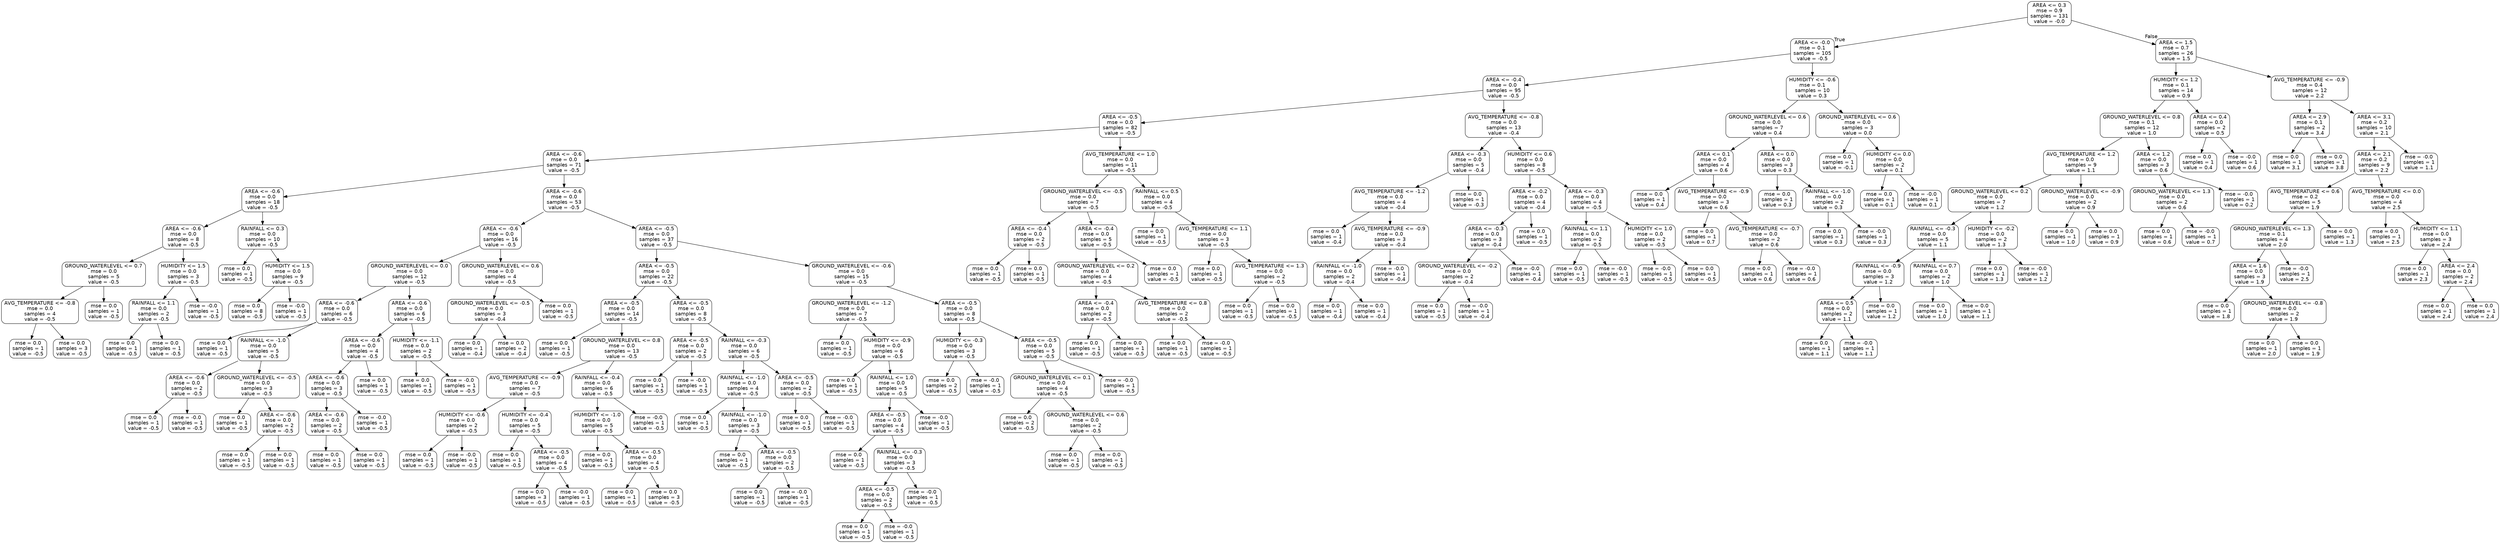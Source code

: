 digraph Tree {
node [shape=box, style="rounded", color="black", fontname=helvetica] ;
edge [fontname=helvetica] ;
0 [label="AREA <= 0.3\nmse = 0.9\nsamples = 131\nvalue = -0.0"] ;
1 [label="AREA <= -0.0\nmse = 0.1\nsamples = 105\nvalue = -0.5"] ;
0 -> 1 [labeldistance=2.5, labelangle=45, headlabel="True"] ;
2 [label="AREA <= -0.4\nmse = 0.0\nsamples = 95\nvalue = -0.5"] ;
1 -> 2 ;
3 [label="AREA <= -0.5\nmse = 0.0\nsamples = 82\nvalue = -0.5"] ;
2 -> 3 ;
4 [label="AREA <= -0.6\nmse = 0.0\nsamples = 71\nvalue = -0.5"] ;
3 -> 4 ;
5 [label="AREA <= -0.6\nmse = 0.0\nsamples = 18\nvalue = -0.5"] ;
4 -> 5 ;
6 [label="AREA <= -0.6\nmse = 0.0\nsamples = 8\nvalue = -0.5"] ;
5 -> 6 ;
7 [label="GROUND_WATERLEVEL <= 0.7\nmse = 0.0\nsamples = 5\nvalue = -0.5"] ;
6 -> 7 ;
8 [label="AVG_TEMPERATURE <= -0.8\nmse = 0.0\nsamples = 4\nvalue = -0.5"] ;
7 -> 8 ;
9 [label="mse = 0.0\nsamples = 1\nvalue = -0.5"] ;
8 -> 9 ;
10 [label="mse = 0.0\nsamples = 3\nvalue = -0.5"] ;
8 -> 10 ;
11 [label="mse = 0.0\nsamples = 1\nvalue = -0.5"] ;
7 -> 11 ;
12 [label="HUMIDITY <= 1.5\nmse = 0.0\nsamples = 3\nvalue = -0.5"] ;
6 -> 12 ;
13 [label="RAINFALL <= 1.1\nmse = 0.0\nsamples = 2\nvalue = -0.5"] ;
12 -> 13 ;
14 [label="mse = 0.0\nsamples = 1\nvalue = -0.5"] ;
13 -> 14 ;
15 [label="mse = 0.0\nsamples = 1\nvalue = -0.5"] ;
13 -> 15 ;
16 [label="mse = -0.0\nsamples = 1\nvalue = -0.5"] ;
12 -> 16 ;
17 [label="RAINFALL <= 0.3\nmse = 0.0\nsamples = 10\nvalue = -0.5"] ;
5 -> 17 ;
18 [label="mse = 0.0\nsamples = 1\nvalue = -0.5"] ;
17 -> 18 ;
19 [label="HUMIDITY <= 1.5\nmse = 0.0\nsamples = 9\nvalue = -0.5"] ;
17 -> 19 ;
20 [label="mse = 0.0\nsamples = 8\nvalue = -0.5"] ;
19 -> 20 ;
21 [label="mse = -0.0\nsamples = 1\nvalue = -0.5"] ;
19 -> 21 ;
22 [label="AREA <= -0.6\nmse = 0.0\nsamples = 53\nvalue = -0.5"] ;
4 -> 22 ;
23 [label="AREA <= -0.6\nmse = 0.0\nsamples = 16\nvalue = -0.5"] ;
22 -> 23 ;
24 [label="GROUND_WATERLEVEL <= 0.0\nmse = 0.0\nsamples = 12\nvalue = -0.5"] ;
23 -> 24 ;
25 [label="AREA <= -0.6\nmse = 0.0\nsamples = 6\nvalue = -0.5"] ;
24 -> 25 ;
26 [label="mse = 0.0\nsamples = 1\nvalue = -0.5"] ;
25 -> 26 ;
27 [label="RAINFALL <= -1.0\nmse = 0.0\nsamples = 5\nvalue = -0.5"] ;
25 -> 27 ;
28 [label="AREA <= -0.6\nmse = 0.0\nsamples = 2\nvalue = -0.5"] ;
27 -> 28 ;
29 [label="mse = 0.0\nsamples = 1\nvalue = -0.5"] ;
28 -> 29 ;
30 [label="mse = -0.0\nsamples = 1\nvalue = -0.5"] ;
28 -> 30 ;
31 [label="GROUND_WATERLEVEL <= -0.5\nmse = 0.0\nsamples = 3\nvalue = -0.5"] ;
27 -> 31 ;
32 [label="mse = 0.0\nsamples = 1\nvalue = -0.5"] ;
31 -> 32 ;
33 [label="AREA <= -0.6\nmse = 0.0\nsamples = 2\nvalue = -0.5"] ;
31 -> 33 ;
34 [label="mse = 0.0\nsamples = 1\nvalue = -0.5"] ;
33 -> 34 ;
35 [label="mse = 0.0\nsamples = 1\nvalue = -0.5"] ;
33 -> 35 ;
36 [label="AREA <= -0.6\nmse = 0.0\nsamples = 6\nvalue = -0.5"] ;
24 -> 36 ;
37 [label="AREA <= -0.6\nmse = 0.0\nsamples = 4\nvalue = -0.5"] ;
36 -> 37 ;
38 [label="AREA <= -0.6\nmse = 0.0\nsamples = 3\nvalue = -0.5"] ;
37 -> 38 ;
39 [label="AREA <= -0.6\nmse = 0.0\nsamples = 2\nvalue = -0.5"] ;
38 -> 39 ;
40 [label="mse = 0.0\nsamples = 1\nvalue = -0.5"] ;
39 -> 40 ;
41 [label="mse = 0.0\nsamples = 1\nvalue = -0.5"] ;
39 -> 41 ;
42 [label="mse = -0.0\nsamples = 1\nvalue = -0.5"] ;
38 -> 42 ;
43 [label="mse = 0.0\nsamples = 1\nvalue = -0.5"] ;
37 -> 43 ;
44 [label="HUMIDITY <= -1.1\nmse = 0.0\nsamples = 2\nvalue = -0.5"] ;
36 -> 44 ;
45 [label="mse = 0.0\nsamples = 1\nvalue = -0.5"] ;
44 -> 45 ;
46 [label="mse = -0.0\nsamples = 1\nvalue = -0.5"] ;
44 -> 46 ;
47 [label="GROUND_WATERLEVEL <= 0.6\nmse = 0.0\nsamples = 4\nvalue = -0.5"] ;
23 -> 47 ;
48 [label="GROUND_WATERLEVEL <= -0.5\nmse = 0.0\nsamples = 3\nvalue = -0.4"] ;
47 -> 48 ;
49 [label="mse = 0.0\nsamples = 1\nvalue = -0.4"] ;
48 -> 49 ;
50 [label="mse = 0.0\nsamples = 2\nvalue = -0.4"] ;
48 -> 50 ;
51 [label="mse = 0.0\nsamples = 1\nvalue = -0.5"] ;
47 -> 51 ;
52 [label="AREA <= -0.5\nmse = 0.0\nsamples = 37\nvalue = -0.5"] ;
22 -> 52 ;
53 [label="AREA <= -0.5\nmse = 0.0\nsamples = 22\nvalue = -0.5"] ;
52 -> 53 ;
54 [label="AREA <= -0.5\nmse = 0.0\nsamples = 14\nvalue = -0.5"] ;
53 -> 54 ;
55 [label="mse = 0.0\nsamples = 1\nvalue = -0.5"] ;
54 -> 55 ;
56 [label="GROUND_WATERLEVEL <= 0.8\nmse = 0.0\nsamples = 13\nvalue = -0.5"] ;
54 -> 56 ;
57 [label="AVG_TEMPERATURE <= -0.9\nmse = 0.0\nsamples = 7\nvalue = -0.5"] ;
56 -> 57 ;
58 [label="HUMIDITY <= -0.6\nmse = 0.0\nsamples = 2\nvalue = -0.5"] ;
57 -> 58 ;
59 [label="mse = 0.0\nsamples = 1\nvalue = -0.5"] ;
58 -> 59 ;
60 [label="mse = -0.0\nsamples = 1\nvalue = -0.5"] ;
58 -> 60 ;
61 [label="HUMIDITY <= -0.4\nmse = 0.0\nsamples = 5\nvalue = -0.5"] ;
57 -> 61 ;
62 [label="mse = 0.0\nsamples = 1\nvalue = -0.5"] ;
61 -> 62 ;
63 [label="AREA <= -0.5\nmse = 0.0\nsamples = 4\nvalue = -0.5"] ;
61 -> 63 ;
64 [label="mse = 0.0\nsamples = 3\nvalue = -0.5"] ;
63 -> 64 ;
65 [label="mse = -0.0\nsamples = 1\nvalue = -0.5"] ;
63 -> 65 ;
66 [label="RAINFALL <= -0.4\nmse = 0.0\nsamples = 6\nvalue = -0.5"] ;
56 -> 66 ;
67 [label="HUMIDITY <= -1.0\nmse = 0.0\nsamples = 5\nvalue = -0.5"] ;
66 -> 67 ;
68 [label="mse = 0.0\nsamples = 1\nvalue = -0.5"] ;
67 -> 68 ;
69 [label="AREA <= -0.5\nmse = 0.0\nsamples = 4\nvalue = -0.5"] ;
67 -> 69 ;
70 [label="mse = 0.0\nsamples = 1\nvalue = -0.5"] ;
69 -> 70 ;
71 [label="mse = 0.0\nsamples = 3\nvalue = -0.5"] ;
69 -> 71 ;
72 [label="mse = -0.0\nsamples = 1\nvalue = -0.5"] ;
66 -> 72 ;
73 [label="AREA <= -0.5\nmse = 0.0\nsamples = 8\nvalue = -0.5"] ;
53 -> 73 ;
74 [label="AREA <= -0.5\nmse = 0.0\nsamples = 2\nvalue = -0.5"] ;
73 -> 74 ;
75 [label="mse = 0.0\nsamples = 1\nvalue = -0.5"] ;
74 -> 75 ;
76 [label="mse = -0.0\nsamples = 1\nvalue = -0.5"] ;
74 -> 76 ;
77 [label="RAINFALL <= -0.3\nmse = 0.0\nsamples = 6\nvalue = -0.5"] ;
73 -> 77 ;
78 [label="RAINFALL <= -1.0\nmse = 0.0\nsamples = 4\nvalue = -0.5"] ;
77 -> 78 ;
79 [label="mse = 0.0\nsamples = 1\nvalue = -0.5"] ;
78 -> 79 ;
80 [label="RAINFALL <= -1.0\nmse = 0.0\nsamples = 3\nvalue = -0.5"] ;
78 -> 80 ;
81 [label="mse = 0.0\nsamples = 1\nvalue = -0.5"] ;
80 -> 81 ;
82 [label="AREA <= -0.5\nmse = 0.0\nsamples = 2\nvalue = -0.5"] ;
80 -> 82 ;
83 [label="mse = 0.0\nsamples = 1\nvalue = -0.5"] ;
82 -> 83 ;
84 [label="mse = -0.0\nsamples = 1\nvalue = -0.5"] ;
82 -> 84 ;
85 [label="AREA <= -0.5\nmse = 0.0\nsamples = 2\nvalue = -0.5"] ;
77 -> 85 ;
86 [label="mse = 0.0\nsamples = 1\nvalue = -0.5"] ;
85 -> 86 ;
87 [label="mse = -0.0\nsamples = 1\nvalue = -0.5"] ;
85 -> 87 ;
88 [label="GROUND_WATERLEVEL <= -0.6\nmse = 0.0\nsamples = 15\nvalue = -0.5"] ;
52 -> 88 ;
89 [label="GROUND_WATERLEVEL <= -1.2\nmse = 0.0\nsamples = 7\nvalue = -0.5"] ;
88 -> 89 ;
90 [label="mse = 0.0\nsamples = 1\nvalue = -0.5"] ;
89 -> 90 ;
91 [label="HUMIDITY <= -0.9\nmse = 0.0\nsamples = 6\nvalue = -0.5"] ;
89 -> 91 ;
92 [label="mse = 0.0\nsamples = 1\nvalue = -0.5"] ;
91 -> 92 ;
93 [label="RAINFALL <= 1.0\nmse = 0.0\nsamples = 5\nvalue = -0.5"] ;
91 -> 93 ;
94 [label="AREA <= -0.5\nmse = 0.0\nsamples = 4\nvalue = -0.5"] ;
93 -> 94 ;
95 [label="mse = 0.0\nsamples = 1\nvalue = -0.5"] ;
94 -> 95 ;
96 [label="RAINFALL <= -0.3\nmse = 0.0\nsamples = 3\nvalue = -0.5"] ;
94 -> 96 ;
97 [label="AREA <= -0.5\nmse = 0.0\nsamples = 2\nvalue = -0.5"] ;
96 -> 97 ;
98 [label="mse = 0.0\nsamples = 1\nvalue = -0.5"] ;
97 -> 98 ;
99 [label="mse = -0.0\nsamples = 1\nvalue = -0.5"] ;
97 -> 99 ;
100 [label="mse = -0.0\nsamples = 1\nvalue = -0.5"] ;
96 -> 100 ;
101 [label="mse = -0.0\nsamples = 1\nvalue = -0.5"] ;
93 -> 101 ;
102 [label="AREA <= -0.5\nmse = 0.0\nsamples = 8\nvalue = -0.5"] ;
88 -> 102 ;
103 [label="HUMIDITY <= -0.3\nmse = 0.0\nsamples = 3\nvalue = -0.5"] ;
102 -> 103 ;
104 [label="mse = 0.0\nsamples = 2\nvalue = -0.5"] ;
103 -> 104 ;
105 [label="mse = -0.0\nsamples = 1\nvalue = -0.5"] ;
103 -> 105 ;
106 [label="AREA <= -0.5\nmse = 0.0\nsamples = 5\nvalue = -0.5"] ;
102 -> 106 ;
107 [label="GROUND_WATERLEVEL <= 0.1\nmse = 0.0\nsamples = 4\nvalue = -0.5"] ;
106 -> 107 ;
108 [label="mse = 0.0\nsamples = 2\nvalue = -0.5"] ;
107 -> 108 ;
109 [label="GROUND_WATERLEVEL <= 0.6\nmse = 0.0\nsamples = 2\nvalue = -0.5"] ;
107 -> 109 ;
110 [label="mse = 0.0\nsamples = 1\nvalue = -0.5"] ;
109 -> 110 ;
111 [label="mse = 0.0\nsamples = 1\nvalue = -0.5"] ;
109 -> 111 ;
112 [label="mse = -0.0\nsamples = 1\nvalue = -0.5"] ;
106 -> 112 ;
113 [label="AVG_TEMPERATURE <= 1.0\nmse = 0.0\nsamples = 11\nvalue = -0.5"] ;
3 -> 113 ;
114 [label="GROUND_WATERLEVEL <= -0.5\nmse = 0.0\nsamples = 7\nvalue = -0.5"] ;
113 -> 114 ;
115 [label="AREA <= -0.4\nmse = 0.0\nsamples = 2\nvalue = -0.5"] ;
114 -> 115 ;
116 [label="mse = 0.0\nsamples = 1\nvalue = -0.5"] ;
115 -> 116 ;
117 [label="mse = 0.0\nsamples = 1\nvalue = -0.5"] ;
115 -> 117 ;
118 [label="AREA <= -0.4\nmse = 0.0\nsamples = 5\nvalue = -0.5"] ;
114 -> 118 ;
119 [label="GROUND_WATERLEVEL <= 0.2\nmse = 0.0\nsamples = 4\nvalue = -0.5"] ;
118 -> 119 ;
120 [label="AREA <= -0.4\nmse = 0.0\nsamples = 2\nvalue = -0.5"] ;
119 -> 120 ;
121 [label="mse = 0.0\nsamples = 1\nvalue = -0.5"] ;
120 -> 121 ;
122 [label="mse = 0.0\nsamples = 1\nvalue = -0.5"] ;
120 -> 122 ;
123 [label="AVG_TEMPERATURE <= 0.8\nmse = 0.0\nsamples = 2\nvalue = -0.5"] ;
119 -> 123 ;
124 [label="mse = 0.0\nsamples = 1\nvalue = -0.5"] ;
123 -> 124 ;
125 [label="mse = -0.0\nsamples = 1\nvalue = -0.5"] ;
123 -> 125 ;
126 [label="mse = 0.0\nsamples = 1\nvalue = -0.5"] ;
118 -> 126 ;
127 [label="RAINFALL <= 0.5\nmse = 0.0\nsamples = 4\nvalue = -0.5"] ;
113 -> 127 ;
128 [label="mse = 0.0\nsamples = 1\nvalue = -0.5"] ;
127 -> 128 ;
129 [label="AVG_TEMPERATURE <= 1.1\nmse = 0.0\nsamples = 3\nvalue = -0.5"] ;
127 -> 129 ;
130 [label="mse = 0.0\nsamples = 1\nvalue = -0.5"] ;
129 -> 130 ;
131 [label="AVG_TEMPERATURE <= 1.3\nmse = 0.0\nsamples = 2\nvalue = -0.5"] ;
129 -> 131 ;
132 [label="mse = 0.0\nsamples = 1\nvalue = -0.5"] ;
131 -> 132 ;
133 [label="mse = 0.0\nsamples = 1\nvalue = -0.5"] ;
131 -> 133 ;
134 [label="AVG_TEMPERATURE <= -0.8\nmse = 0.0\nsamples = 13\nvalue = -0.4"] ;
2 -> 134 ;
135 [label="AREA <= -0.3\nmse = 0.0\nsamples = 5\nvalue = -0.4"] ;
134 -> 135 ;
136 [label="AVG_TEMPERATURE <= -1.2\nmse = 0.0\nsamples = 4\nvalue = -0.4"] ;
135 -> 136 ;
137 [label="mse = 0.0\nsamples = 1\nvalue = -0.4"] ;
136 -> 137 ;
138 [label="AVG_TEMPERATURE <= -0.9\nmse = 0.0\nsamples = 3\nvalue = -0.4"] ;
136 -> 138 ;
139 [label="RAINFALL <= -1.0\nmse = 0.0\nsamples = 2\nvalue = -0.4"] ;
138 -> 139 ;
140 [label="mse = 0.0\nsamples = 1\nvalue = -0.4"] ;
139 -> 140 ;
141 [label="mse = 0.0\nsamples = 1\nvalue = -0.4"] ;
139 -> 141 ;
142 [label="mse = -0.0\nsamples = 1\nvalue = -0.4"] ;
138 -> 142 ;
143 [label="mse = 0.0\nsamples = 1\nvalue = -0.3"] ;
135 -> 143 ;
144 [label="HUMIDITY <= 0.6\nmse = 0.0\nsamples = 8\nvalue = -0.5"] ;
134 -> 144 ;
145 [label="AREA <= -0.2\nmse = 0.0\nsamples = 4\nvalue = -0.4"] ;
144 -> 145 ;
146 [label="AREA <= -0.3\nmse = 0.0\nsamples = 3\nvalue = -0.4"] ;
145 -> 146 ;
147 [label="GROUND_WATERLEVEL <= -0.2\nmse = 0.0\nsamples = 2\nvalue = -0.4"] ;
146 -> 147 ;
148 [label="mse = 0.0\nsamples = 1\nvalue = -0.5"] ;
147 -> 148 ;
149 [label="mse = -0.0\nsamples = 1\nvalue = -0.4"] ;
147 -> 149 ;
150 [label="mse = -0.0\nsamples = 1\nvalue = -0.4"] ;
146 -> 150 ;
151 [label="mse = 0.0\nsamples = 1\nvalue = -0.5"] ;
145 -> 151 ;
152 [label="AREA <= -0.3\nmse = 0.0\nsamples = 4\nvalue = -0.5"] ;
144 -> 152 ;
153 [label="RAINFALL <= 1.1\nmse = 0.0\nsamples = 2\nvalue = -0.5"] ;
152 -> 153 ;
154 [label="mse = 0.0\nsamples = 1\nvalue = -0.5"] ;
153 -> 154 ;
155 [label="mse = -0.0\nsamples = 1\nvalue = -0.5"] ;
153 -> 155 ;
156 [label="HUMIDITY <= 1.0\nmse = 0.0\nsamples = 2\nvalue = -0.5"] ;
152 -> 156 ;
157 [label="mse = -0.0\nsamples = 1\nvalue = -0.5"] ;
156 -> 157 ;
158 [label="mse = 0.0\nsamples = 1\nvalue = -0.5"] ;
156 -> 158 ;
159 [label="HUMIDITY <= -0.6\nmse = 0.1\nsamples = 10\nvalue = 0.3"] ;
1 -> 159 ;
160 [label="GROUND_WATERLEVEL <= 0.6\nmse = 0.0\nsamples = 7\nvalue = 0.4"] ;
159 -> 160 ;
161 [label="AREA <= 0.1\nmse = 0.0\nsamples = 4\nvalue = 0.6"] ;
160 -> 161 ;
162 [label="mse = 0.0\nsamples = 1\nvalue = 0.4"] ;
161 -> 162 ;
163 [label="AVG_TEMPERATURE <= -0.9\nmse = 0.0\nsamples = 3\nvalue = 0.6"] ;
161 -> 163 ;
164 [label="mse = 0.0\nsamples = 1\nvalue = 0.7"] ;
163 -> 164 ;
165 [label="AVG_TEMPERATURE <= -0.7\nmse = 0.0\nsamples = 2\nvalue = 0.6"] ;
163 -> 165 ;
166 [label="mse = 0.0\nsamples = 1\nvalue = 0.6"] ;
165 -> 166 ;
167 [label="mse = -0.0\nsamples = 1\nvalue = 0.6"] ;
165 -> 167 ;
168 [label="AREA <= 0.0\nmse = 0.0\nsamples = 3\nvalue = 0.3"] ;
160 -> 168 ;
169 [label="mse = 0.0\nsamples = 1\nvalue = 0.3"] ;
168 -> 169 ;
170 [label="RAINFALL <= -1.0\nmse = 0.0\nsamples = 2\nvalue = 0.3"] ;
168 -> 170 ;
171 [label="mse = 0.0\nsamples = 1\nvalue = 0.3"] ;
170 -> 171 ;
172 [label="mse = -0.0\nsamples = 1\nvalue = 0.3"] ;
170 -> 172 ;
173 [label="GROUND_WATERLEVEL <= 0.6\nmse = 0.0\nsamples = 3\nvalue = 0.0"] ;
159 -> 173 ;
174 [label="mse = 0.0\nsamples = 1\nvalue = -0.1"] ;
173 -> 174 ;
175 [label="HUMIDITY <= 0.0\nmse = 0.0\nsamples = 2\nvalue = 0.1"] ;
173 -> 175 ;
176 [label="mse = 0.0\nsamples = 1\nvalue = 0.1"] ;
175 -> 176 ;
177 [label="mse = -0.0\nsamples = 1\nvalue = 0.1"] ;
175 -> 177 ;
178 [label="AREA <= 1.5\nmse = 0.7\nsamples = 26\nvalue = 1.5"] ;
0 -> 178 [labeldistance=2.5, labelangle=-45, headlabel="False"] ;
179 [label="HUMIDITY <= 1.2\nmse = 0.1\nsamples = 14\nvalue = 0.9"] ;
178 -> 179 ;
180 [label="GROUND_WATERLEVEL <= 0.8\nmse = 0.1\nsamples = 12\nvalue = 1.0"] ;
179 -> 180 ;
181 [label="AVG_TEMPERATURE <= 1.2\nmse = 0.0\nsamples = 9\nvalue = 1.1"] ;
180 -> 181 ;
182 [label="GROUND_WATERLEVEL <= 0.2\nmse = 0.0\nsamples = 7\nvalue = 1.2"] ;
181 -> 182 ;
183 [label="RAINFALL <= -0.3\nmse = 0.0\nsamples = 5\nvalue = 1.1"] ;
182 -> 183 ;
184 [label="RAINFALL <= -0.9\nmse = 0.0\nsamples = 3\nvalue = 1.2"] ;
183 -> 184 ;
185 [label="AREA <= 0.5\nmse = 0.0\nsamples = 2\nvalue = 1.1"] ;
184 -> 185 ;
186 [label="mse = 0.0\nsamples = 1\nvalue = 1.1"] ;
185 -> 186 ;
187 [label="mse = -0.0\nsamples = 1\nvalue = 1.1"] ;
185 -> 187 ;
188 [label="mse = 0.0\nsamples = 1\nvalue = 1.2"] ;
184 -> 188 ;
189 [label="RAINFALL <= 0.7\nmse = 0.0\nsamples = 2\nvalue = 1.0"] ;
183 -> 189 ;
190 [label="mse = 0.0\nsamples = 1\nvalue = 1.0"] ;
189 -> 190 ;
191 [label="mse = 0.0\nsamples = 1\nvalue = 1.1"] ;
189 -> 191 ;
192 [label="HUMIDITY <= -0.2\nmse = 0.0\nsamples = 2\nvalue = 1.3"] ;
182 -> 192 ;
193 [label="mse = 0.0\nsamples = 1\nvalue = 1.3"] ;
192 -> 193 ;
194 [label="mse = -0.0\nsamples = 1\nvalue = 1.2"] ;
192 -> 194 ;
195 [label="GROUND_WATERLEVEL <= -0.9\nmse = 0.0\nsamples = 2\nvalue = 0.9"] ;
181 -> 195 ;
196 [label="mse = 0.0\nsamples = 1\nvalue = 1.0"] ;
195 -> 196 ;
197 [label="mse = 0.0\nsamples = 1\nvalue = 0.9"] ;
195 -> 197 ;
198 [label="AREA <= 1.2\nmse = 0.0\nsamples = 3\nvalue = 0.6"] ;
180 -> 198 ;
199 [label="GROUND_WATERLEVEL <= 1.3\nmse = 0.0\nsamples = 2\nvalue = 0.6"] ;
198 -> 199 ;
200 [label="mse = 0.0\nsamples = 1\nvalue = 0.6"] ;
199 -> 200 ;
201 [label="mse = -0.0\nsamples = 1\nvalue = 0.7"] ;
199 -> 201 ;
202 [label="mse = -0.0\nsamples = 1\nvalue = 0.2"] ;
198 -> 202 ;
203 [label="AREA <= 0.4\nmse = 0.0\nsamples = 2\nvalue = 0.5"] ;
179 -> 203 ;
204 [label="mse = 0.0\nsamples = 1\nvalue = 0.4"] ;
203 -> 204 ;
205 [label="mse = -0.0\nsamples = 1\nvalue = 0.6"] ;
203 -> 205 ;
206 [label="AVG_TEMPERATURE <= -0.9\nmse = 0.4\nsamples = 12\nvalue = 2.2"] ;
178 -> 206 ;
207 [label="AREA <= 2.9\nmse = 0.1\nsamples = 2\nvalue = 3.4"] ;
206 -> 207 ;
208 [label="mse = 0.0\nsamples = 1\nvalue = 3.1"] ;
207 -> 208 ;
209 [label="mse = 0.0\nsamples = 1\nvalue = 3.8"] ;
207 -> 209 ;
210 [label="AREA <= 3.1\nmse = 0.2\nsamples = 10\nvalue = 2.1"] ;
206 -> 210 ;
211 [label="AREA <= 2.1\nmse = 0.2\nsamples = 9\nvalue = 2.2"] ;
210 -> 211 ;
212 [label="AVG_TEMPERATURE <= 0.6\nmse = 0.2\nsamples = 5\nvalue = 1.9"] ;
211 -> 212 ;
213 [label="GROUND_WATERLEVEL <= 1.3\nmse = 0.1\nsamples = 4\nvalue = 2.0"] ;
212 -> 213 ;
214 [label="AREA <= 1.6\nmse = 0.0\nsamples = 3\nvalue = 1.9"] ;
213 -> 214 ;
215 [label="mse = 0.0\nsamples = 1\nvalue = 1.8"] ;
214 -> 215 ;
216 [label="GROUND_WATERLEVEL <= -0.8\nmse = 0.0\nsamples = 2\nvalue = 1.9"] ;
214 -> 216 ;
217 [label="mse = 0.0\nsamples = 1\nvalue = 2.0"] ;
216 -> 217 ;
218 [label="mse = 0.0\nsamples = 1\nvalue = 1.9"] ;
216 -> 218 ;
219 [label="mse = -0.0\nsamples = 1\nvalue = 2.5"] ;
213 -> 219 ;
220 [label="mse = 0.0\nsamples = 1\nvalue = 1.3"] ;
212 -> 220 ;
221 [label="AVG_TEMPERATURE <= 0.0\nmse = 0.0\nsamples = 4\nvalue = 2.5"] ;
211 -> 221 ;
222 [label="mse = 0.0\nsamples = 1\nvalue = 2.5"] ;
221 -> 222 ;
223 [label="HUMIDITY <= 1.1\nmse = 0.0\nsamples = 3\nvalue = 2.4"] ;
221 -> 223 ;
224 [label="mse = 0.0\nsamples = 1\nvalue = 2.3"] ;
223 -> 224 ;
225 [label="AREA <= 2.4\nmse = 0.0\nsamples = 2\nvalue = 2.4"] ;
223 -> 225 ;
226 [label="mse = 0.0\nsamples = 1\nvalue = 2.4"] ;
225 -> 226 ;
227 [label="mse = 0.0\nsamples = 1\nvalue = 2.4"] ;
225 -> 227 ;
228 [label="mse = -0.0\nsamples = 1\nvalue = 1.1"] ;
210 -> 228 ;
}